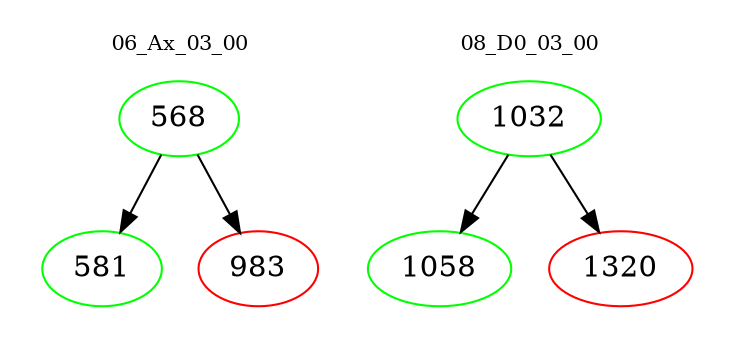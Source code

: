 digraph{
subgraph cluster_0 {
color = white
label = "06_Ax_03_00";
fontsize=10;
T0_568 [label="568", color="green"]
T0_568 -> T0_581 [color="black"]
T0_581 [label="581", color="green"]
T0_568 -> T0_983 [color="black"]
T0_983 [label="983", color="red"]
}
subgraph cluster_1 {
color = white
label = "08_D0_03_00";
fontsize=10;
T1_1032 [label="1032", color="green"]
T1_1032 -> T1_1058 [color="black"]
T1_1058 [label="1058", color="green"]
T1_1032 -> T1_1320 [color="black"]
T1_1320 [label="1320", color="red"]
}
}

